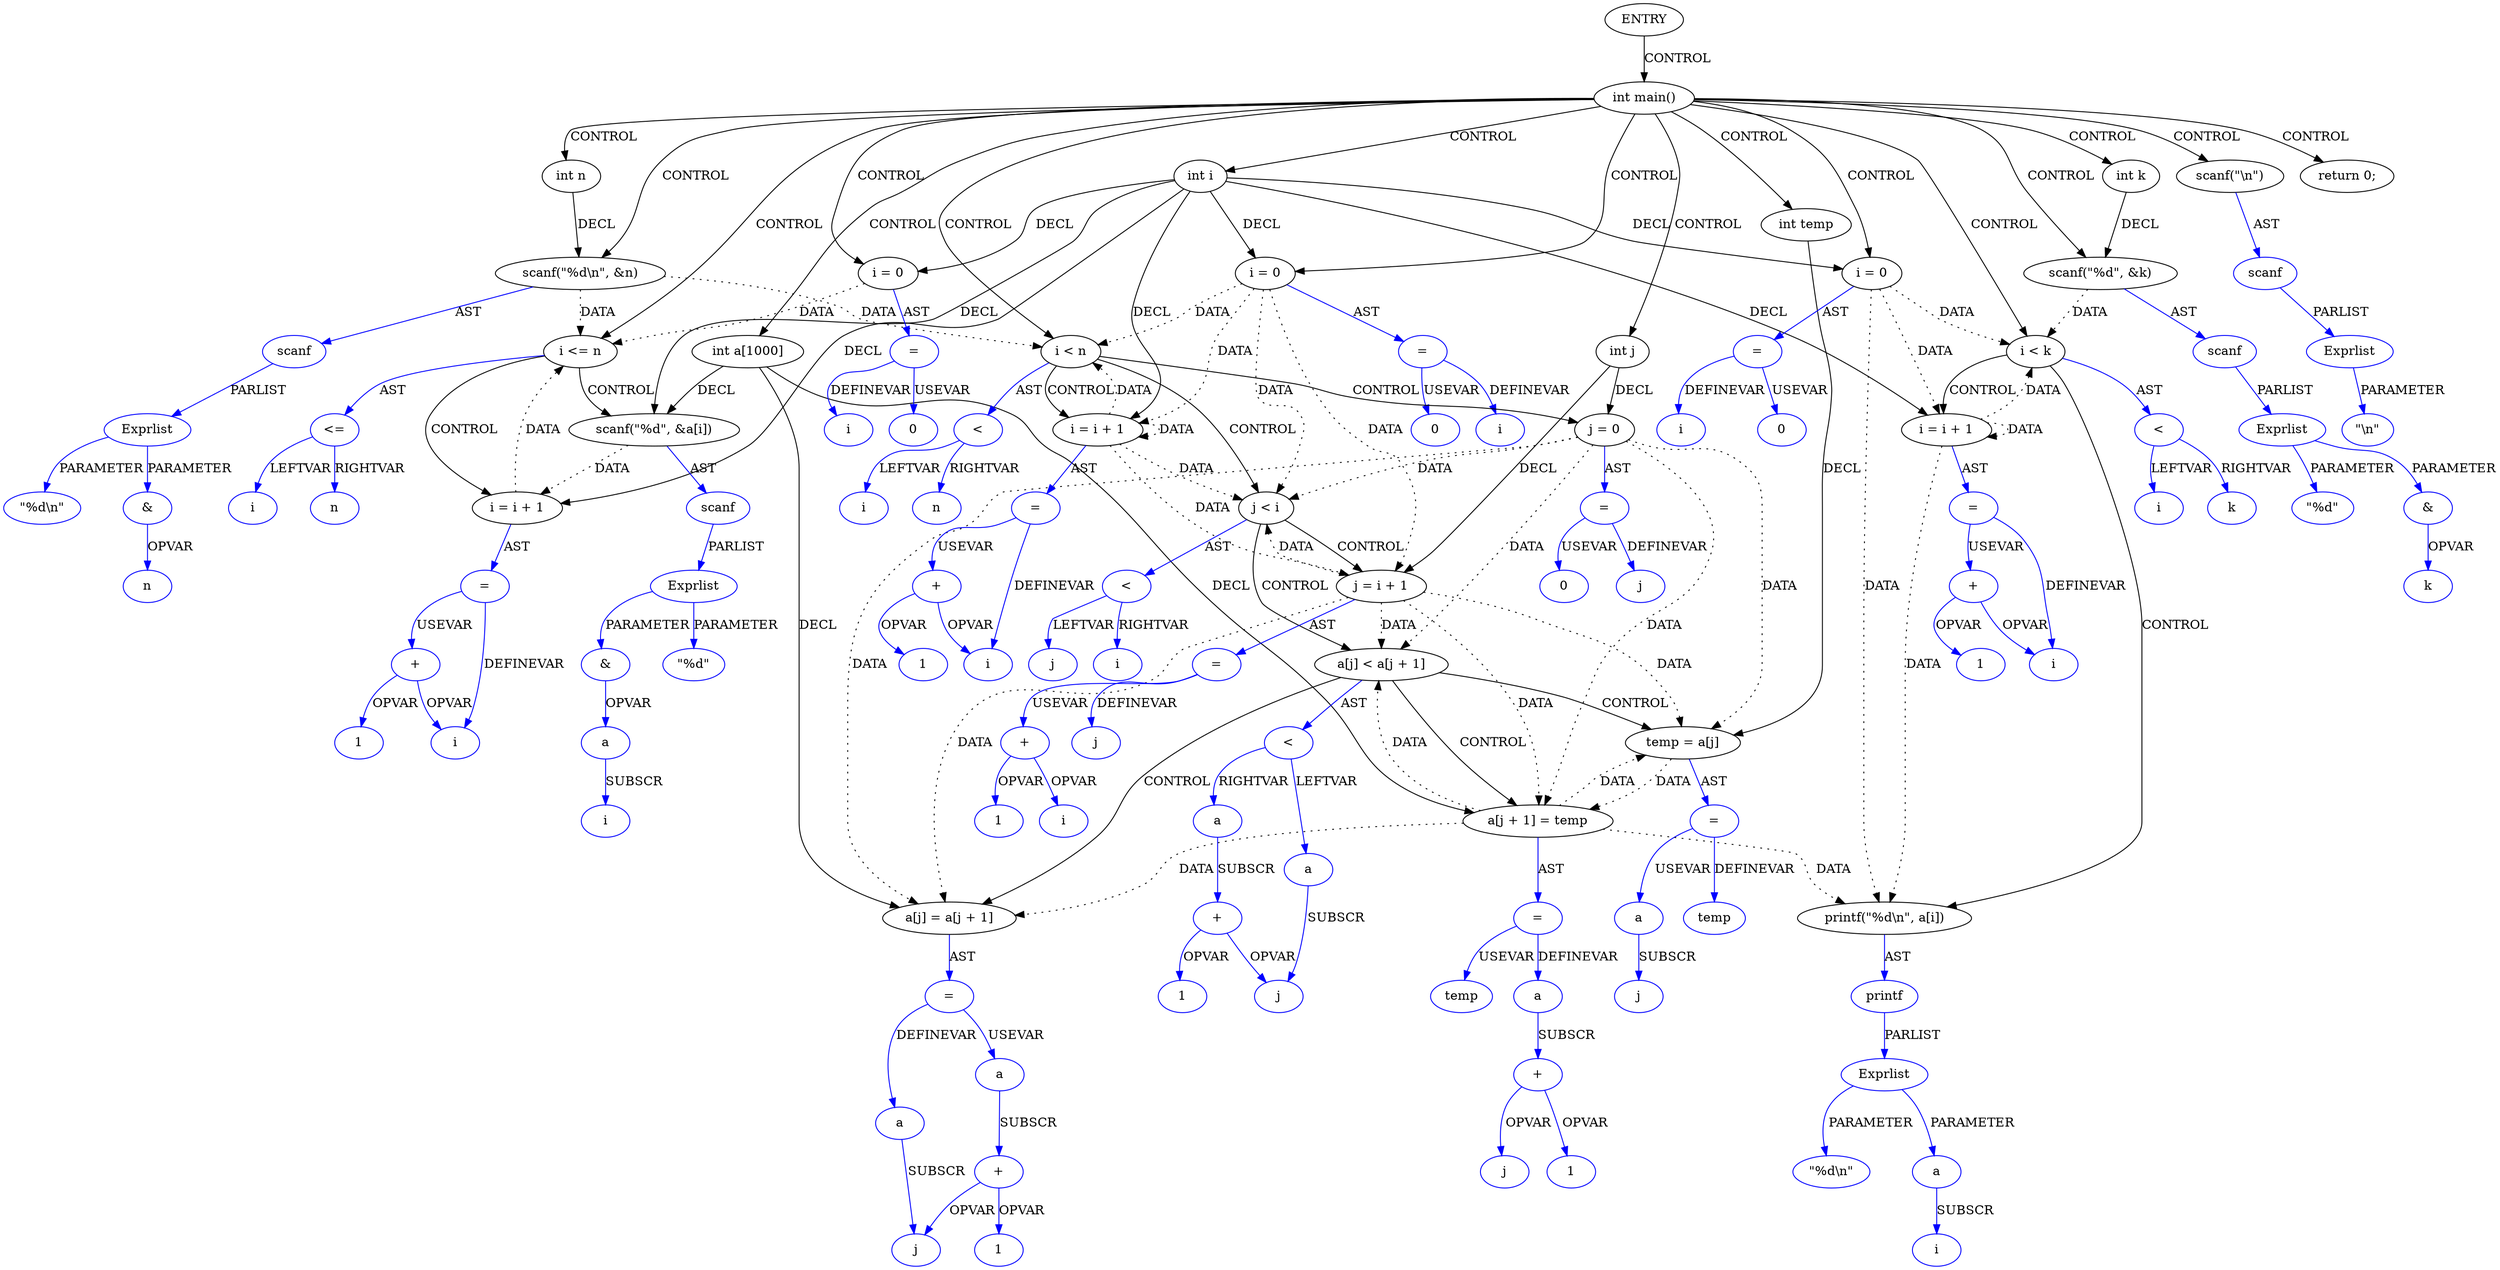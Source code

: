 digraph DotForMerge{
Node1 [label="ENTRY",type="ENTRY",coord="-1"];
Node2 [label="int main()",type="CONTROL",coord="3"];
Node4 [label="int n",type="DECL",coord="4",varname="n",vartype="int"];
Node5 [label="int k",type="DECL",coord="4",varname="k",vartype="int"];
Node6 [label="int i",type="DECL",coord="4",varname="i",vartype="int"];
Node7 [label="int j",type="DECL",coord="4",varname="j",vartype="int"];
Node8 [label="int temp",type="DECL",coord="4",varname="temp",vartype="int"];
Node9 [label="int a[1000]",type="DECL",coord="5",varname="a",vartype="int[]"];
Node10 [label="scanf(\"%d\\n\", &n)",type="CALL",coord="6"];
Node11 [label="scanf",type="FUNCNAME",coord="6",color=blue];
Node12 [label="Exprlist",type="EXPRS",coord="6",color=blue];
Node13 [label="\"%d\\n\"",type="CONST",coord="6",color=blue];
Node14 [label="&",type="OP",coord="6",color=blue];
Node15 [label="n",type="VAR",coord="6",color=blue];
Node16 [label="i = 0",type="ASSIGN",coord="7"];
Node17 [label="=",type="ASSIGNOP",coord="7",color=blue];
Node18 [label="i",type="VAR",coord="7",color=blue];
Node19 [label="0",type="CONST",coord="7",color=blue];
Node20 [label="i <= n",type="CONTROL",coord="7"];
Node23 [label="scanf(\"%d\", &a[i])",type="CALL",coord="8"];
Node24 [label="scanf",type="FUNCNAME",coord="8",color=blue];
Node25 [label="Exprlist",type="EXPRS",coord="8",color=blue];
Node26 [label="\"%d\"",type="CONST",coord="8",color=blue];
Node27 [label="&",type="OP",coord="8",color=blue];
Node28 [label="a",type="ARRVAR",coord="8",color=blue];
Node29 [label="i",type="VAR",coord="8",color=blue];
Node30 [label="i = i + 1",type="ASSIGN",coord="7"];
Node31 [label="=",type="ASSIGNOP",coord="7",color=blue];
Node32 [label="i",type="VAR",coord="7",color=blue];
Node33 [label="+",type="OP",coord="7",color=blue];
Node34 [label="1",type="CONST",coord="7",color=blue];
Node35 [label="<=",type="OP",coord="7",color=blue];
Node36 [label="i",type="VAR",coord="7",color=blue];
Node37 [label="n",type="VAR",coord="7",color=blue];
Node38 [label="scanf(\"\\n\")",type="CALL",coord="9"];
Node39 [label="scanf",type="FUNCNAME",coord="9",color=blue];
Node40 [label="Exprlist",type="EXPRS",coord="9",color=blue];
Node41 [label="\"\\n\"",type="CONST",coord="9",color=blue];
Node42 [label="scanf(\"%d\", &k)",type="CALL",coord="10"];
Node43 [label="scanf",type="FUNCNAME",coord="10",color=blue];
Node44 [label="Exprlist",type="EXPRS",coord="10",color=blue];
Node45 [label="\"%d\"",type="CONST",coord="10",color=blue];
Node46 [label="&",type="OP",coord="10",color=blue];
Node47 [label="k",type="VAR",coord="10",color=blue];
Node48 [label="i = 0",type="ASSIGN",coord="11"];
Node49 [label="=",type="ASSIGNOP",coord="11",color=blue];
Node50 [label="i",type="VAR",coord="11",color=blue];
Node51 [label="0",type="CONST",coord="11",color=blue];
Node52 [label="i < n",type="CONTROL",coord="11"];
Node55 [label="j = 0",type="ASSIGN",coord="12"];
Node56 [label="=",type="ASSIGNOP",coord="12",color=blue];
Node57 [label="j",type="VAR",coord="12",color=blue];
Node58 [label="0",type="CONST",coord="12",color=blue];
Node59 [label="j < i",type="CONTROL",coord="12"];
Node62 [label="a[j] < a[j + 1]",type="CONTROL",coord="13"];
Node64 [label="temp = a[j]",type="ASSIGN",coord="14"];
Node65 [label="=",type="ASSIGNOP",coord="14",color=blue];
Node66 [label="temp",type="VAR",coord="14",color=blue];
Node67 [label="a",type="ARRVAR",coord="14",color=blue];
Node68 [label="j",type="VAR",coord="14",color=blue];
Node69 [label="a[j] = a[j + 1]",type="ASSIGN",coord="15"];
Node70 [label="=",type="ASSIGNOP",coord="15",color=blue];
Node71 [label="a",type="ARRVAR",coord="15",color=blue];
Node72 [label="j",type="VAR",coord="15",color=blue];
Node73 [label="a",type="ARRVAR",coord="15",color=blue];
Node74 [label="+",type="OP",coord="15",color=blue];
Node75 [label="1",type="CONST",coord="15",color=blue];
Node76 [label="a[j + 1] = temp",type="ASSIGN",coord="16"];
Node77 [label="=",type="ASSIGNOP",coord="16",color=blue];
Node78 [label="a",type="ARRVAR",coord="16",color=blue];
Node79 [label="+",type="OP",coord="16",color=blue];
Node80 [label="j",type="VAR",coord="16",color=blue];
Node81 [label="1",type="CONST",coord="16",color=blue];
Node82 [label="temp",type="VAR",coord="16",color=blue];
Node83 [label="<",type="OP",coord="13",color=blue];
Node84 [label="a",type="ARRVAR",coord="13",color=blue];
Node85 [label="j",type="VAR",coord="13",color=blue];
Node86 [label="a",type="ARRVAR",coord="13",color=blue];
Node87 [label="+",type="OP",coord="13",color=blue];
Node88 [label="1",type="CONST",coord="13",color=blue];
Node89 [label="j = i + 1",type="ASSIGN",coord="12"];
Node90 [label="=",type="ASSIGNOP",coord="12",color=blue];
Node91 [label="j",type="VAR",coord="12",color=blue];
Node92 [label="+",type="OP",coord="12",color=blue];
Node93 [label="i",type="VAR",coord="12",color=blue];
Node94 [label="1",type="CONST",coord="12",color=blue];
Node95 [label="<",type="OP",coord="12",color=blue];
Node96 [label="j",type="VAR",coord="12",color=blue];
Node97 [label="i",type="VAR",coord="12",color=blue];
Node98 [label="i = i + 1",type="ASSIGN",coord="11"];
Node99 [label="=",type="ASSIGNOP",coord="11",color=blue];
Node100 [label="i",type="VAR",coord="11",color=blue];
Node101 [label="+",type="OP",coord="11",color=blue];
Node102 [label="1",type="CONST",coord="11",color=blue];
Node103 [label="<",type="OP",coord="11",color=blue];
Node104 [label="i",type="VAR",coord="11",color=blue];
Node105 [label="n",type="VAR",coord="11",color=blue];
Node106 [label="i = 0",type="ASSIGN",coord="18"];
Node107 [label="=",type="ASSIGNOP",coord="18",color=blue];
Node108 [label="i",type="VAR",coord="18",color=blue];
Node109 [label="0",type="CONST",coord="18",color=blue];
Node110 [label="i < k",type="CONTROL",coord="18"];
Node113 [label="printf(\"%d\\n\", a[i])",type="CALL",coord="19"];
Node114 [label="printf",type="FUNCNAME",coord="19",color=blue];
Node115 [label="Exprlist",type="EXPRS",coord="19",color=blue];
Node116 [label="\"%d\\n\"",type="CONST",coord="19",color=blue];
Node117 [label="a",type="ARRVAR",coord="19",color=blue];
Node118 [label="i",type="VAR",coord="19",color=blue];
Node119 [label="i = i + 1",type="ASSIGN",coord="18"];
Node120 [label="=",type="ASSIGNOP",coord="18",color=blue];
Node121 [label="i",type="VAR",coord="18",color=blue];
Node122 [label="+",type="OP",coord="18",color=blue];
Node123 [label="1",type="CONST",coord="18",color=blue];
Node124 [label="<",type="OP",coord="18",color=blue];
Node125 [label="i",type="VAR",coord="18",color=blue];
Node126 [label="k",type="VAR",coord="18",color=blue];
Node127 [label="return 0;",type="RETURN",coord="20"];
Node1->Node2 [label = "CONTROL" ];
Node2->Node4 [label = "CONTROL" ];
Node2->Node5 [label = "CONTROL" ];
Node2->Node6 [label = "CONTROL" ];
Node2->Node7 [label = "CONTROL" ];
Node2->Node8 [label = "CONTROL" ];
Node2->Node9 [label = "CONTROL" ];
Node2->Node10 [label = "CONTROL" ];
Node2->Node16 [label = "CONTROL" ];
Node2->Node20 [label = "CONTROL" ];
Node2->Node38 [label = "CONTROL" ];
Node2->Node42 [label = "CONTROL" ];
Node2->Node48 [label = "CONTROL" ];
Node2->Node52 [label = "CONTROL" ];
Node2->Node106 [label = "CONTROL" ];
Node2->Node110 [label = "CONTROL" ];
Node2->Node127 [label = "CONTROL" ];
Node20->Node23 [label = "CONTROL" ];
Node20->Node30 [label = "CONTROL" ];
Node52->Node55 [label = "CONTROL" ];
Node52->Node59 [label = "CONTROL" ];
Node52->Node98 [label = "CONTROL" ];
Node59->Node62 [label = "CONTROL" ];
Node59->Node89 [label = "CONTROL" ];
Node62->Node64 [label = "CONTROL" ];
Node62->Node69 [label = "CONTROL" ];
Node62->Node76 [label = "CONTROL" ];
Node110->Node113 [label = "CONTROL" ];
Node110->Node119 [label = "CONTROL" ];
Node10->Node20 [label = "DATA", style = dotted ]
Node10->Node52 [label = "DATA", style = dotted ]
Node16->Node20 [label = "DATA", style = dotted ]
Node23->Node30 [label = "DATA", style = dotted ]
Node30->Node20 [label = "DATA", style = dotted ]
Node42->Node110 [label = "DATA", style = dotted ]
Node48->Node52 [label = "DATA", style = dotted ]
Node48->Node59 [label = "DATA", style = dotted ]
Node48->Node89 [label = "DATA", style = dotted ]
Node48->Node98 [label = "DATA", style = dotted ]
Node55->Node59 [label = "DATA", style = dotted ]
Node55->Node62 [label = "DATA", style = dotted ]
Node55->Node64 [label = "DATA", style = dotted ]
Node55->Node69 [label = "DATA", style = dotted ]
Node55->Node76 [label = "DATA", style = dotted ]
Node64->Node76 [label = "DATA", style = dotted ]
Node76->Node62 [label = "DATA", style = dotted ]
Node76->Node64 [label = "DATA", style = dotted ]
Node76->Node69 [label = "DATA", style = dotted ]
Node76->Node113 [label = "DATA", style = dotted ]
Node89->Node59 [label = "DATA", style = dotted ]
Node89->Node62 [label = "DATA", style = dotted ]
Node89->Node64 [label = "DATA", style = dotted ]
Node89->Node69 [label = "DATA", style = dotted ]
Node89->Node76 [label = "DATA", style = dotted ]
Node98->Node52 [label = "DATA", style = dotted ]
Node98->Node59 [label = "DATA", style = dotted ]
Node98->Node89 [label = "DATA", style = dotted ]
Node98->Node98 [label = "DATA", style = dotted ]
Node106->Node110 [label = "DATA", style = dotted ]
Node106->Node113 [label = "DATA", style = dotted ]
Node106->Node119 [label = "DATA", style = dotted ]
Node119->Node110 [label = "DATA", style = dotted ]
Node119->Node113 [label = "DATA", style = dotted ]
Node119->Node119 [label = "DATA", style = dotted ]
Node4->Node10 [label = "DECL"]
Node5->Node42 [label = "DECL"]
Node6->Node23 [label = "DECL"]
Node6->Node16 [label = "DECL"]
Node6->Node98 [label = "DECL"]
Node6->Node30 [label = "DECL"]
Node6->Node48 [label = "DECL"]
Node6->Node119 [label = "DECL"]
Node6->Node106 [label = "DECL"]
Node7->Node89 [label = "DECL"]
Node7->Node55 [label = "DECL"]
Node8->Node64 [label = "DECL"]
Node9->Node69 [label = "DECL"]
Node9->Node76 [label = "DECL"]
Node9->Node23 [label = "DECL"]
Node10->Node11 [label = "AST" color=blue]
Node11->Node12 [label = "PARLIST" color=blue]
Node12->Node13 [label = "PARAMETER" color=blue]
Node12->Node14 [label = "PARAMETER" color=blue]
Node14->Node15 [label = "OPVAR" color=blue]
Node16->Node17 [label = "AST" color=blue]
Node17->Node18 [label = "DEFINEVAR" color=blue]
Node17->Node19 [label = "USEVAR" color=blue]
Node20->Node35 [label = "AST" color=blue]
Node23->Node24 [label = "AST" color=blue]
Node24->Node25 [label = "PARLIST" color=blue]
Node25->Node26 [label = "PARAMETER" color=blue]
Node25->Node27 [label = "PARAMETER" color=blue]
Node27->Node28 [label = "OPVAR" color=blue]
Node28->Node29 [label = "SUBSCR" color=blue]
Node30->Node31 [label = "AST" color=blue]
Node31->Node32 [label = "DEFINEVAR" color=blue]
Node31->Node33 [label = "USEVAR" color=blue]
Node33->Node32 [label = "OPVAR" color=blue]
Node33->Node34 [label = "OPVAR" color=blue]
Node35->Node36 [label = "LEFTVAR" color=blue]
Node35->Node37 [label = "RIGHTVAR" color=blue]
Node38->Node39 [label = "AST" color=blue]
Node39->Node40 [label = "PARLIST" color=blue]
Node40->Node41 [label = "PARAMETER" color=blue]
Node42->Node43 [label = "AST" color=blue]
Node43->Node44 [label = "PARLIST" color=blue]
Node44->Node45 [label = "PARAMETER" color=blue]
Node44->Node46 [label = "PARAMETER" color=blue]
Node46->Node47 [label = "OPVAR" color=blue]
Node48->Node49 [label = "AST" color=blue]
Node49->Node50 [label = "DEFINEVAR" color=blue]
Node49->Node51 [label = "USEVAR" color=blue]
Node52->Node103 [label = "AST" color=blue]
Node55->Node56 [label = "AST" color=blue]
Node56->Node57 [label = "DEFINEVAR" color=blue]
Node56->Node58 [label = "USEVAR" color=blue]
Node59->Node95 [label = "AST" color=blue]
Node62->Node83 [label = "AST" color=blue]
Node64->Node65 [label = "AST" color=blue]
Node65->Node66 [label = "DEFINEVAR" color=blue]
Node65->Node67 [label = "USEVAR" color=blue]
Node67->Node68 [label = "SUBSCR" color=blue]
Node69->Node70 [label = "AST" color=blue]
Node70->Node71 [label = "DEFINEVAR" color=blue]
Node70->Node73 [label = "USEVAR" color=blue]
Node71->Node72 [label = "SUBSCR" color=blue]
Node73->Node74 [label = "SUBSCR" color=blue]
Node74->Node72 [label = "OPVAR" color=blue]
Node74->Node75 [label = "OPVAR" color=blue]
Node76->Node77 [label = "AST" color=blue]
Node77->Node78 [label = "DEFINEVAR" color=blue]
Node77->Node82 [label = "USEVAR" color=blue]
Node78->Node79 [label = "SUBSCR" color=blue]
Node79->Node80 [label = "OPVAR" color=blue]
Node79->Node81 [label = "OPVAR" color=blue]
Node83->Node84 [label = "LEFTVAR" color=blue]
Node83->Node86 [label = "RIGHTVAR" color=blue]
Node84->Node85 [label = "SUBSCR" color=blue]
Node86->Node87 [label = "SUBSCR" color=blue]
Node87->Node85 [label = "OPVAR" color=blue]
Node87->Node88 [label = "OPVAR" color=blue]
Node89->Node90 [label = "AST" color=blue]
Node90->Node91 [label = "DEFINEVAR" color=blue]
Node90->Node92 [label = "USEVAR" color=blue]
Node92->Node93 [label = "OPVAR" color=blue]
Node92->Node94 [label = "OPVAR" color=blue]
Node95->Node96 [label = "LEFTVAR" color=blue]
Node95->Node97 [label = "RIGHTVAR" color=blue]
Node98->Node99 [label = "AST" color=blue]
Node99->Node100 [label = "DEFINEVAR" color=blue]
Node99->Node101 [label = "USEVAR" color=blue]
Node101->Node100 [label = "OPVAR" color=blue]
Node101->Node102 [label = "OPVAR" color=blue]
Node103->Node104 [label = "LEFTVAR" color=blue]
Node103->Node105 [label = "RIGHTVAR" color=blue]
Node106->Node107 [label = "AST" color=blue]
Node107->Node108 [label = "DEFINEVAR" color=blue]
Node107->Node109 [label = "USEVAR" color=blue]
Node110->Node124 [label = "AST" color=blue]
Node113->Node114 [label = "AST" color=blue]
Node114->Node115 [label = "PARLIST" color=blue]
Node115->Node116 [label = "PARAMETER" color=blue]
Node115->Node117 [label = "PARAMETER" color=blue]
Node117->Node118 [label = "SUBSCR" color=blue]
Node119->Node120 [label = "AST" color=blue]
Node120->Node121 [label = "DEFINEVAR" color=blue]
Node120->Node122 [label = "USEVAR" color=blue]
Node122->Node121 [label = "OPVAR" color=blue]
Node122->Node123 [label = "OPVAR" color=blue]
Node124->Node125 [label = "LEFTVAR" color=blue]
Node124->Node126 [label = "RIGHTVAR" color=blue]
}
